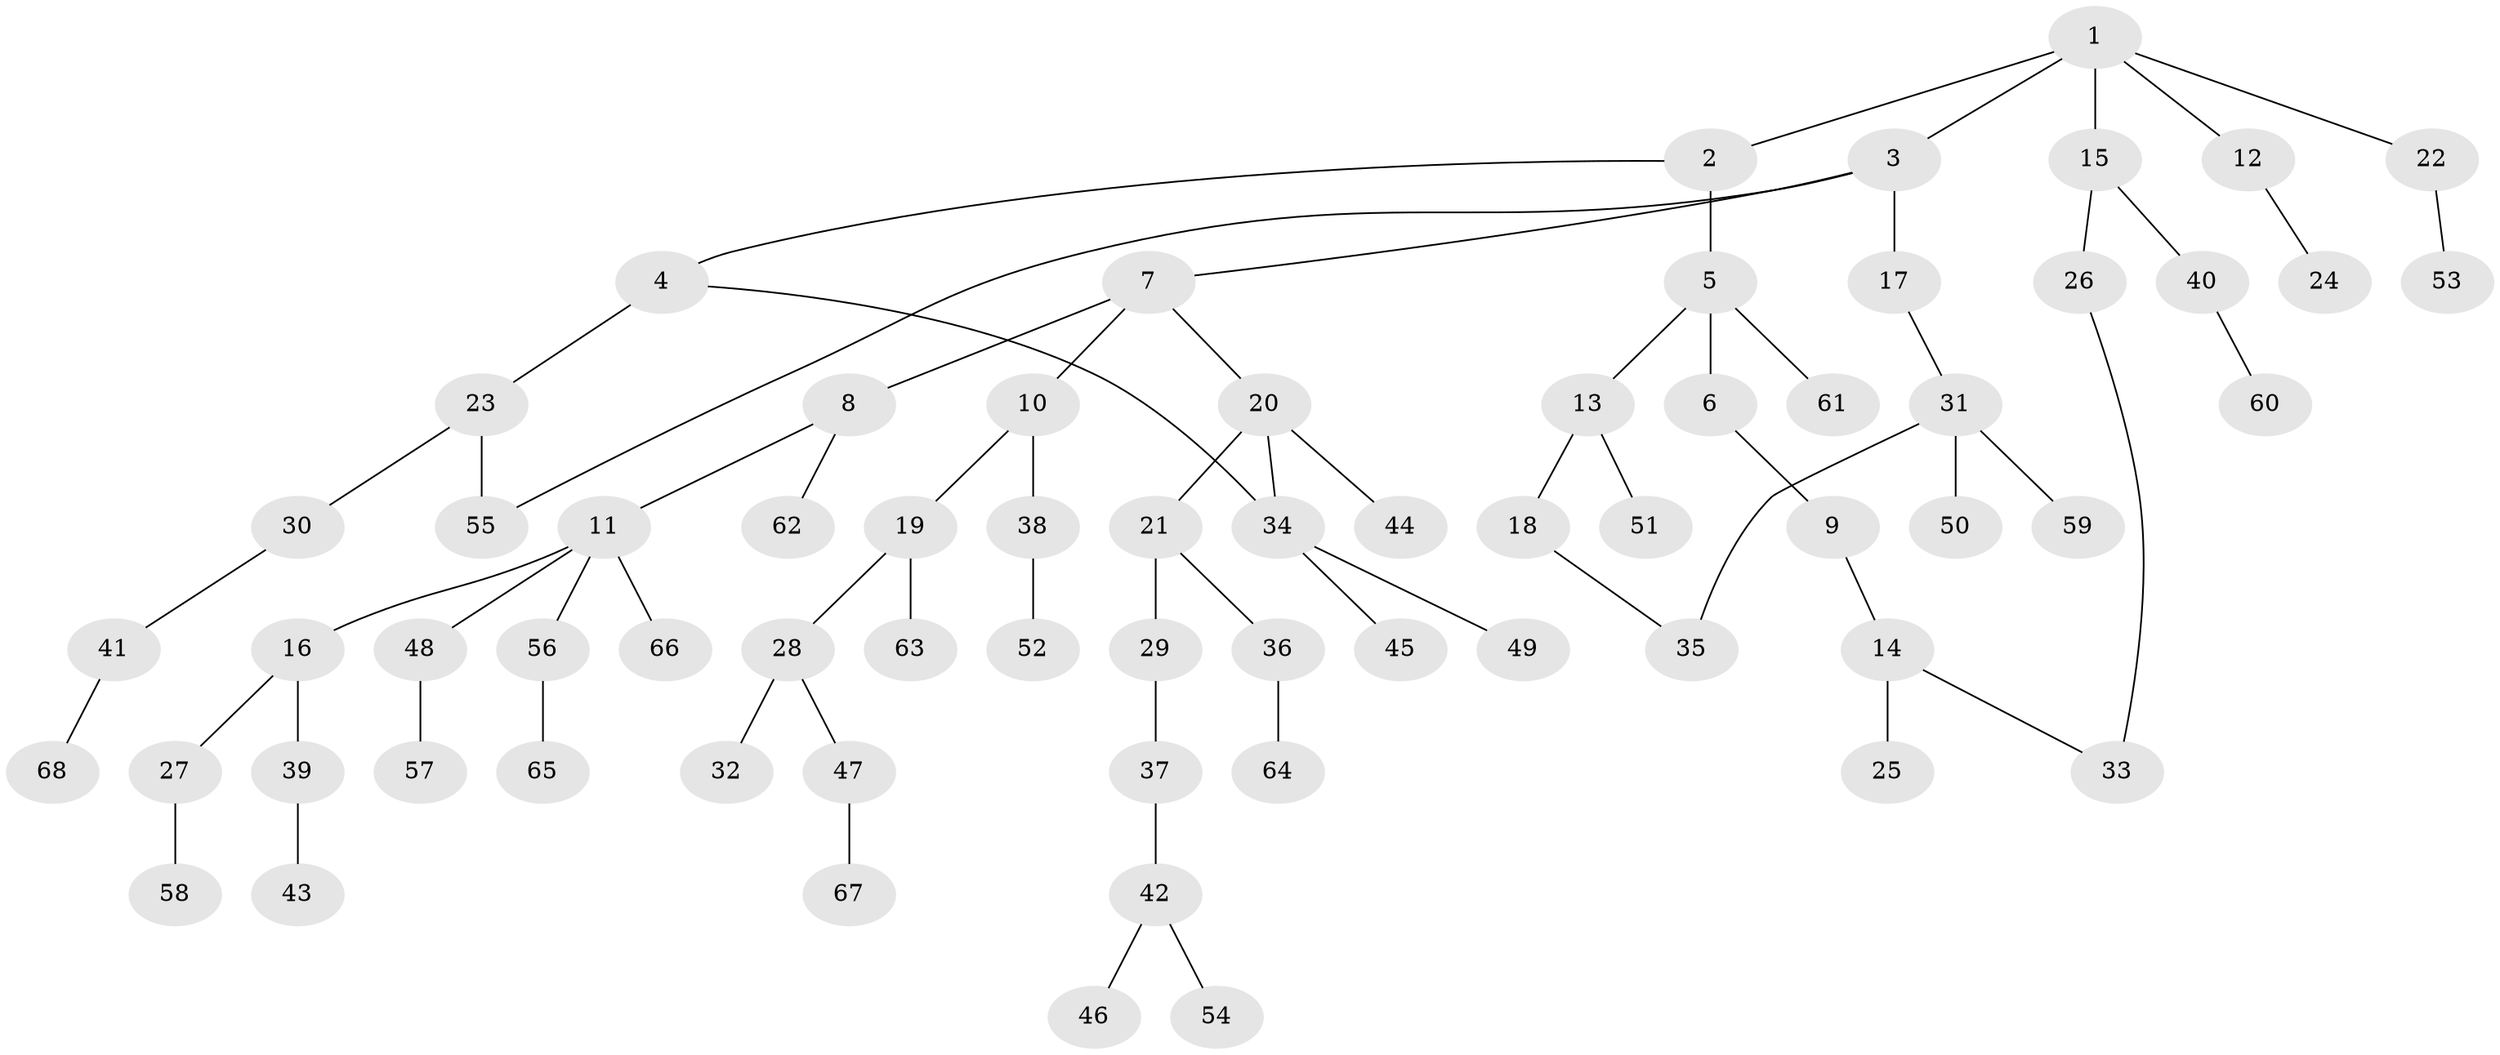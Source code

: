 // coarse degree distribution, {1: 0.5588235294117647, 4: 0.058823529411764705, 7: 0.029411764705882353, 2: 0.23529411764705882, 3: 0.058823529411764705, 6: 0.029411764705882353, 8: 0.029411764705882353}
// Generated by graph-tools (version 1.1) at 2025/45/03/04/25 21:45:12]
// undirected, 68 vertices, 71 edges
graph export_dot {
graph [start="1"]
  node [color=gray90,style=filled];
  1;
  2;
  3;
  4;
  5;
  6;
  7;
  8;
  9;
  10;
  11;
  12;
  13;
  14;
  15;
  16;
  17;
  18;
  19;
  20;
  21;
  22;
  23;
  24;
  25;
  26;
  27;
  28;
  29;
  30;
  31;
  32;
  33;
  34;
  35;
  36;
  37;
  38;
  39;
  40;
  41;
  42;
  43;
  44;
  45;
  46;
  47;
  48;
  49;
  50;
  51;
  52;
  53;
  54;
  55;
  56;
  57;
  58;
  59;
  60;
  61;
  62;
  63;
  64;
  65;
  66;
  67;
  68;
  1 -- 2;
  1 -- 3;
  1 -- 12;
  1 -- 15;
  1 -- 22;
  2 -- 4;
  2 -- 5;
  3 -- 7;
  3 -- 17;
  3 -- 55;
  4 -- 23;
  4 -- 34;
  5 -- 6;
  5 -- 13;
  5 -- 61;
  6 -- 9;
  7 -- 8;
  7 -- 10;
  7 -- 20;
  8 -- 11;
  8 -- 62;
  9 -- 14;
  10 -- 19;
  10 -- 38;
  11 -- 16;
  11 -- 48;
  11 -- 56;
  11 -- 66;
  12 -- 24;
  13 -- 18;
  13 -- 51;
  14 -- 25;
  14 -- 33;
  15 -- 26;
  15 -- 40;
  16 -- 27;
  16 -- 39;
  17 -- 31;
  18 -- 35;
  19 -- 28;
  19 -- 63;
  20 -- 21;
  20 -- 34;
  20 -- 44;
  21 -- 29;
  21 -- 36;
  22 -- 53;
  23 -- 30;
  23 -- 55;
  26 -- 33;
  27 -- 58;
  28 -- 32;
  28 -- 47;
  29 -- 37;
  30 -- 41;
  31 -- 50;
  31 -- 59;
  31 -- 35;
  34 -- 45;
  34 -- 49;
  36 -- 64;
  37 -- 42;
  38 -- 52;
  39 -- 43;
  40 -- 60;
  41 -- 68;
  42 -- 46;
  42 -- 54;
  47 -- 67;
  48 -- 57;
  56 -- 65;
}
